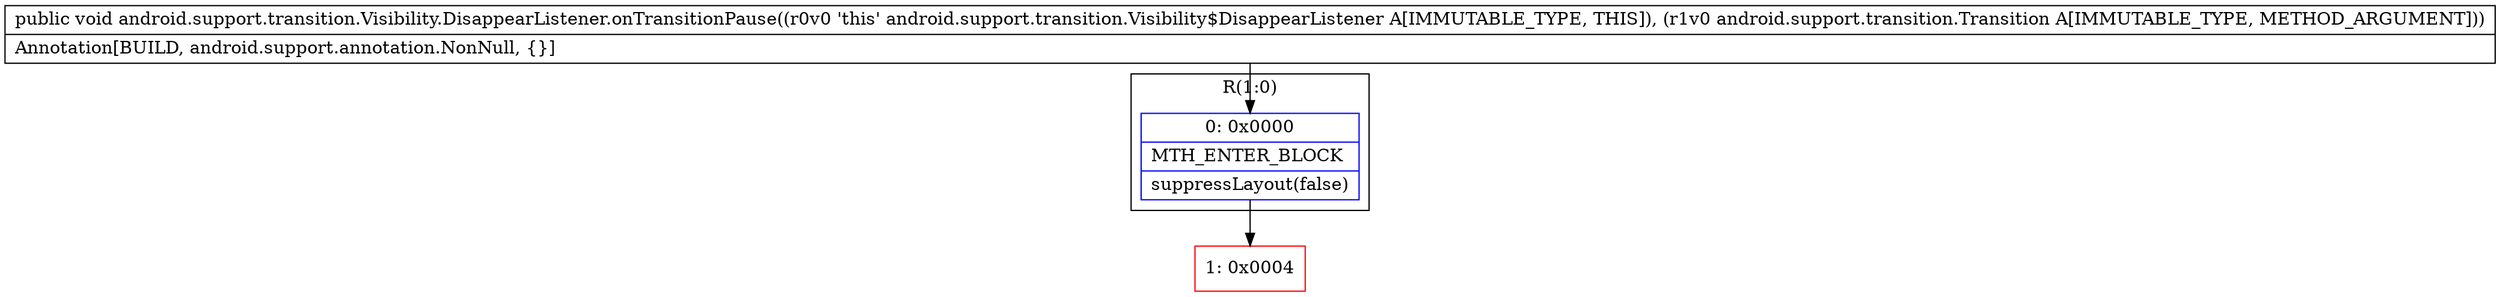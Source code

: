 digraph "CFG forandroid.support.transition.Visibility.DisappearListener.onTransitionPause(Landroid\/support\/transition\/Transition;)V" {
subgraph cluster_Region_2205845 {
label = "R(1:0)";
node [shape=record,color=blue];
Node_0 [shape=record,label="{0\:\ 0x0000|MTH_ENTER_BLOCK\l|suppressLayout(false)\l}"];
}
Node_1 [shape=record,color=red,label="{1\:\ 0x0004}"];
MethodNode[shape=record,label="{public void android.support.transition.Visibility.DisappearListener.onTransitionPause((r0v0 'this' android.support.transition.Visibility$DisappearListener A[IMMUTABLE_TYPE, THIS]), (r1v0 android.support.transition.Transition A[IMMUTABLE_TYPE, METHOD_ARGUMENT]))  | Annotation[BUILD, android.support.annotation.NonNull, \{\}]\l}"];
MethodNode -> Node_0;
Node_0 -> Node_1;
}

